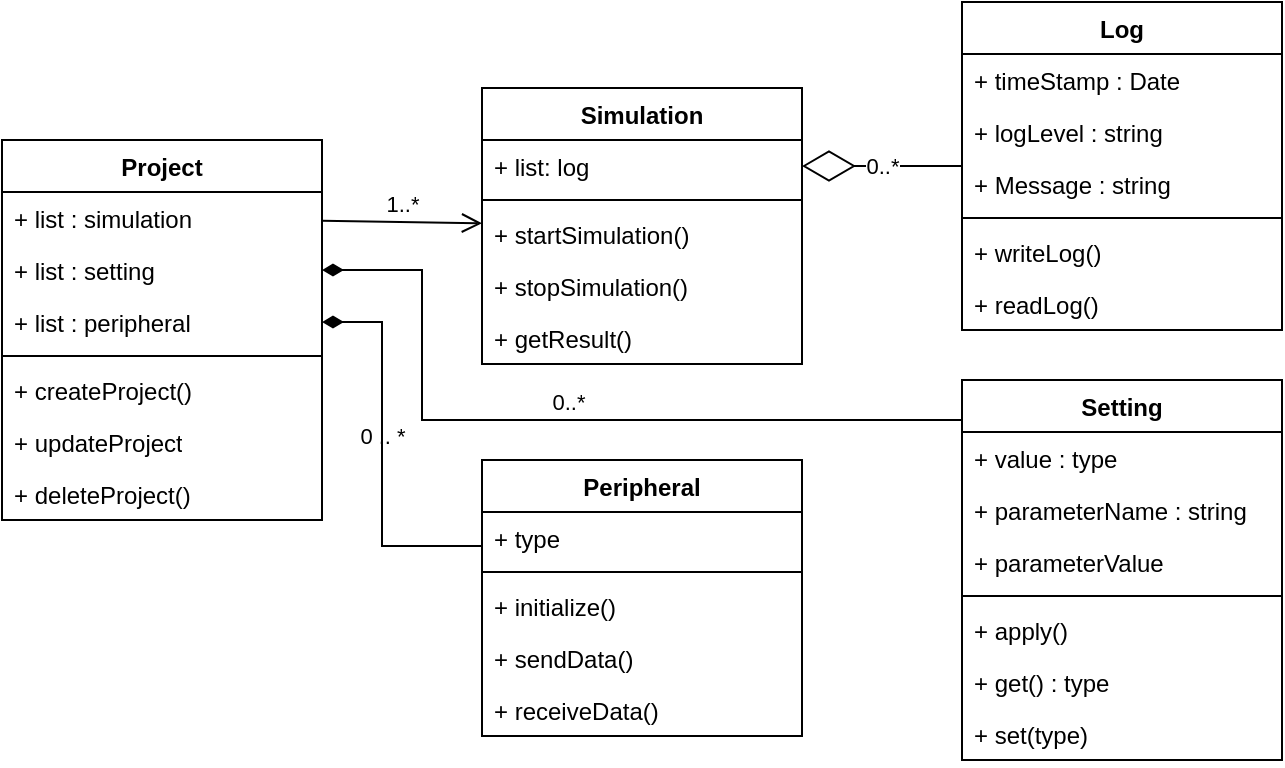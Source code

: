 <mxfile version="24.6.2" type="github">
  <diagram name="Page-1" id="9f46799a-70d6-7492-0946-bef42562c5a5">
    <mxGraphModel dx="2074" dy="1180" grid="1" gridSize="10" guides="1" tooltips="1" connect="1" arrows="1" fold="1" page="1" pageScale="1" pageWidth="1169" pageHeight="827" background="none" math="0" shadow="0">
      <root>
        <mxCell id="0" />
        <mxCell id="1" parent="0" />
        <mxCell id="JE7LQGVHfHFQAC5zcW1l-1" value="Project" style="swimlane;fontStyle=1;align=center;verticalAlign=top;childLayout=stackLayout;horizontal=1;startSize=26;horizontalStack=0;resizeParent=1;resizeParentMax=0;resizeLast=0;collapsible=1;marginBottom=0;whiteSpace=wrap;html=1;" parent="1" vertex="1">
          <mxGeometry x="200" y="229" width="160" height="190" as="geometry" />
        </mxCell>
        <mxCell id="JE7LQGVHfHFQAC5zcW1l-2" value="+ list : simulation" style="text;strokeColor=none;fillColor=none;align=left;verticalAlign=top;spacingLeft=4;spacingRight=4;overflow=hidden;rotatable=0;points=[[0,0.5],[1,0.5]];portConstraint=eastwest;whiteSpace=wrap;html=1;" parent="JE7LQGVHfHFQAC5zcW1l-1" vertex="1">
          <mxGeometry y="26" width="160" height="26" as="geometry" />
        </mxCell>
        <mxCell id="JE7LQGVHfHFQAC5zcW1l-5" value="+ list : setting" style="text;strokeColor=none;fillColor=none;align=left;verticalAlign=top;spacingLeft=4;spacingRight=4;overflow=hidden;rotatable=0;points=[[0,0.5],[1,0.5]];portConstraint=eastwest;whiteSpace=wrap;html=1;" parent="JE7LQGVHfHFQAC5zcW1l-1" vertex="1">
          <mxGeometry y="52" width="160" height="26" as="geometry" />
        </mxCell>
        <mxCell id="-cwFE6ajskI6WlYCDBWi-29" value="+ list : peripheral" style="text;strokeColor=none;fillColor=none;align=left;verticalAlign=top;spacingLeft=4;spacingRight=4;overflow=hidden;rotatable=0;points=[[0,0.5],[1,0.5]];portConstraint=eastwest;whiteSpace=wrap;html=1;" vertex="1" parent="JE7LQGVHfHFQAC5zcW1l-1">
          <mxGeometry y="78" width="160" height="26" as="geometry" />
        </mxCell>
        <mxCell id="JE7LQGVHfHFQAC5zcW1l-3" value="" style="line;strokeWidth=1;fillColor=none;align=left;verticalAlign=middle;spacingTop=-1;spacingLeft=3;spacingRight=3;rotatable=0;labelPosition=right;points=[];portConstraint=eastwest;strokeColor=inherit;" parent="JE7LQGVHfHFQAC5zcW1l-1" vertex="1">
          <mxGeometry y="104" width="160" height="8" as="geometry" />
        </mxCell>
        <mxCell id="JE7LQGVHfHFQAC5zcW1l-4" value="+&amp;nbsp;createProject()" style="text;strokeColor=none;fillColor=none;align=left;verticalAlign=top;spacingLeft=4;spacingRight=4;overflow=hidden;rotatable=0;points=[[0,0.5],[1,0.5]];portConstraint=eastwest;whiteSpace=wrap;html=1;" parent="JE7LQGVHfHFQAC5zcW1l-1" vertex="1">
          <mxGeometry y="112" width="160" height="26" as="geometry" />
        </mxCell>
        <mxCell id="-cwFE6ajskI6WlYCDBWi-19" value="+ updateProject" style="text;strokeColor=none;fillColor=none;align=left;verticalAlign=top;spacingLeft=4;spacingRight=4;overflow=hidden;rotatable=0;points=[[0,0.5],[1,0.5]];portConstraint=eastwest;whiteSpace=wrap;html=1;" vertex="1" parent="JE7LQGVHfHFQAC5zcW1l-1">
          <mxGeometry y="138" width="160" height="26" as="geometry" />
        </mxCell>
        <mxCell id="-cwFE6ajskI6WlYCDBWi-20" value="+ deleteProject()" style="text;strokeColor=none;fillColor=none;align=left;verticalAlign=top;spacingLeft=4;spacingRight=4;overflow=hidden;rotatable=0;points=[[0,0.5],[1,0.5]];portConstraint=eastwest;whiteSpace=wrap;html=1;" vertex="1" parent="JE7LQGVHfHFQAC5zcW1l-1">
          <mxGeometry y="164" width="160" height="26" as="geometry" />
        </mxCell>
        <mxCell id="JE7LQGVHfHFQAC5zcW1l-11" value="1..*" style="endArrow=open;startArrow=none;endFill=0;startFill=0;endSize=8;html=1;verticalAlign=bottom;labelBackgroundColor=none;strokeWidth=1;rounded=0;" parent="1" source="JE7LQGVHfHFQAC5zcW1l-2" target="-cwFE6ajskI6WlYCDBWi-5" edge="1">
          <mxGeometry width="160" relative="1" as="geometry">
            <mxPoint x="620" y="599" as="sourcePoint" />
            <mxPoint x="440" y="268" as="targetPoint" />
          </mxGeometry>
        </mxCell>
        <mxCell id="-cwFE6ajskI6WlYCDBWi-1" value="Log" style="swimlane;fontStyle=1;align=center;verticalAlign=top;childLayout=stackLayout;horizontal=1;startSize=26;horizontalStack=0;resizeParent=1;resizeParentMax=0;resizeLast=0;collapsible=1;marginBottom=0;whiteSpace=wrap;html=1;" vertex="1" parent="1">
          <mxGeometry x="680" y="160" width="160" height="164" as="geometry" />
        </mxCell>
        <mxCell id="-cwFE6ajskI6WlYCDBWi-2" value="+ timeStamp : Date" style="text;strokeColor=none;fillColor=none;align=left;verticalAlign=top;spacingLeft=4;spacingRight=4;overflow=hidden;rotatable=0;points=[[0,0.5],[1,0.5]];portConstraint=eastwest;whiteSpace=wrap;html=1;" vertex="1" parent="-cwFE6ajskI6WlYCDBWi-1">
          <mxGeometry y="26" width="160" height="26" as="geometry" />
        </mxCell>
        <mxCell id="-cwFE6ajskI6WlYCDBWi-27" value="+ logLevel : string" style="text;strokeColor=none;fillColor=none;align=left;verticalAlign=top;spacingLeft=4;spacingRight=4;overflow=hidden;rotatable=0;points=[[0,0.5],[1,0.5]];portConstraint=eastwest;whiteSpace=wrap;html=1;" vertex="1" parent="-cwFE6ajskI6WlYCDBWi-1">
          <mxGeometry y="52" width="160" height="26" as="geometry" />
        </mxCell>
        <mxCell id="-cwFE6ajskI6WlYCDBWi-28" value="+ Message : string" style="text;strokeColor=none;fillColor=none;align=left;verticalAlign=top;spacingLeft=4;spacingRight=4;overflow=hidden;rotatable=0;points=[[0,0.5],[1,0.5]];portConstraint=eastwest;whiteSpace=wrap;html=1;" vertex="1" parent="-cwFE6ajskI6WlYCDBWi-1">
          <mxGeometry y="78" width="160" height="26" as="geometry" />
        </mxCell>
        <mxCell id="-cwFE6ajskI6WlYCDBWi-3" value="" style="line;strokeWidth=1;fillColor=none;align=left;verticalAlign=middle;spacingTop=-1;spacingLeft=3;spacingRight=3;rotatable=0;labelPosition=right;points=[];portConstraint=eastwest;strokeColor=inherit;" vertex="1" parent="-cwFE6ajskI6WlYCDBWi-1">
          <mxGeometry y="104" width="160" height="8" as="geometry" />
        </mxCell>
        <mxCell id="-cwFE6ajskI6WlYCDBWi-4" value="+ writeLog()" style="text;strokeColor=none;fillColor=none;align=left;verticalAlign=top;spacingLeft=4;spacingRight=4;overflow=hidden;rotatable=0;points=[[0,0.5],[1,0.5]];portConstraint=eastwest;whiteSpace=wrap;html=1;" vertex="1" parent="-cwFE6ajskI6WlYCDBWi-1">
          <mxGeometry y="112" width="160" height="26" as="geometry" />
        </mxCell>
        <mxCell id="-cwFE6ajskI6WlYCDBWi-24" value="+ readLog()" style="text;strokeColor=none;fillColor=none;align=left;verticalAlign=top;spacingLeft=4;spacingRight=4;overflow=hidden;rotatable=0;points=[[0,0.5],[1,0.5]];portConstraint=eastwest;whiteSpace=wrap;html=1;" vertex="1" parent="-cwFE6ajskI6WlYCDBWi-1">
          <mxGeometry y="138" width="160" height="26" as="geometry" />
        </mxCell>
        <mxCell id="-cwFE6ajskI6WlYCDBWi-5" value="Simulation" style="swimlane;fontStyle=1;align=center;verticalAlign=top;childLayout=stackLayout;horizontal=1;startSize=26;horizontalStack=0;resizeParent=1;resizeParentMax=0;resizeLast=0;collapsible=1;marginBottom=0;whiteSpace=wrap;html=1;" vertex="1" parent="1">
          <mxGeometry x="440" y="203" width="160" height="138" as="geometry" />
        </mxCell>
        <mxCell id="-cwFE6ajskI6WlYCDBWi-6" value="+ list: log" style="text;strokeColor=none;fillColor=none;align=left;verticalAlign=top;spacingLeft=4;spacingRight=4;overflow=hidden;rotatable=0;points=[[0,0.5],[1,0.5]];portConstraint=eastwest;whiteSpace=wrap;html=1;" vertex="1" parent="-cwFE6ajskI6WlYCDBWi-5">
          <mxGeometry y="26" width="160" height="26" as="geometry" />
        </mxCell>
        <mxCell id="-cwFE6ajskI6WlYCDBWi-7" value="" style="line;strokeWidth=1;fillColor=none;align=left;verticalAlign=middle;spacingTop=-1;spacingLeft=3;spacingRight=3;rotatable=0;labelPosition=right;points=[];portConstraint=eastwest;strokeColor=inherit;" vertex="1" parent="-cwFE6ajskI6WlYCDBWi-5">
          <mxGeometry y="52" width="160" height="8" as="geometry" />
        </mxCell>
        <mxCell id="-cwFE6ajskI6WlYCDBWi-8" value="+ startSimulation()" style="text;strokeColor=none;fillColor=none;align=left;verticalAlign=top;spacingLeft=4;spacingRight=4;overflow=hidden;rotatable=0;points=[[0,0.5],[1,0.5]];portConstraint=eastwest;whiteSpace=wrap;html=1;" vertex="1" parent="-cwFE6ajskI6WlYCDBWi-5">
          <mxGeometry y="60" width="160" height="26" as="geometry" />
        </mxCell>
        <mxCell id="-cwFE6ajskI6WlYCDBWi-21" value="+ stopSimulation()" style="text;strokeColor=none;fillColor=none;align=left;verticalAlign=top;spacingLeft=4;spacingRight=4;overflow=hidden;rotatable=0;points=[[0,0.5],[1,0.5]];portConstraint=eastwest;whiteSpace=wrap;html=1;" vertex="1" parent="-cwFE6ajskI6WlYCDBWi-5">
          <mxGeometry y="86" width="160" height="26" as="geometry" />
        </mxCell>
        <mxCell id="-cwFE6ajskI6WlYCDBWi-22" value="+ getResult()" style="text;strokeColor=none;fillColor=none;align=left;verticalAlign=top;spacingLeft=4;spacingRight=4;overflow=hidden;rotatable=0;points=[[0,0.5],[1,0.5]];portConstraint=eastwest;whiteSpace=wrap;html=1;" vertex="1" parent="-cwFE6ajskI6WlYCDBWi-5">
          <mxGeometry y="112" width="160" height="26" as="geometry" />
        </mxCell>
        <mxCell id="-cwFE6ajskI6WlYCDBWi-11" value="0..*" style="endArrow=diamondThin;endFill=0;endSize=24;html=1;rounded=0;" edge="1" parent="1" source="-cwFE6ajskI6WlYCDBWi-1" target="-cwFE6ajskI6WlYCDBWi-6">
          <mxGeometry width="160" relative="1" as="geometry">
            <mxPoint x="610" y="629" as="sourcePoint" />
            <mxPoint x="770" y="629" as="targetPoint" />
          </mxGeometry>
        </mxCell>
        <mxCell id="-cwFE6ajskI6WlYCDBWi-12" value="0..*" style="endArrow=none;startArrow=diamondThin;endFill=0;startFill=1;html=1;verticalAlign=bottom;labelBackgroundColor=none;strokeWidth=1;startSize=8;endSize=8;rounded=0;edgeStyle=orthogonalEdgeStyle;" edge="1" parent="1" source="JE7LQGVHfHFQAC5zcW1l-5" target="-cwFE6ajskI6WlYCDBWi-13">
          <mxGeometry width="160" relative="1" as="geometry">
            <mxPoint x="610" y="629" as="sourcePoint" />
            <mxPoint x="770" y="629" as="targetPoint" />
            <Array as="points">
              <mxPoint x="410" y="294" />
              <mxPoint x="410" y="369" />
            </Array>
          </mxGeometry>
        </mxCell>
        <mxCell id="-cwFE6ajskI6WlYCDBWi-13" value="Setting" style="swimlane;fontStyle=1;align=center;verticalAlign=top;childLayout=stackLayout;horizontal=1;startSize=26;horizontalStack=0;resizeParent=1;resizeParentMax=0;resizeLast=0;collapsible=1;marginBottom=0;whiteSpace=wrap;html=1;" vertex="1" parent="1">
          <mxGeometry x="680" y="349" width="160" height="190" as="geometry" />
        </mxCell>
        <mxCell id="-cwFE6ajskI6WlYCDBWi-14" value="+ value : type" style="text;strokeColor=none;fillColor=none;align=left;verticalAlign=top;spacingLeft=4;spacingRight=4;overflow=hidden;rotatable=0;points=[[0,0.5],[1,0.5]];portConstraint=eastwest;whiteSpace=wrap;html=1;" vertex="1" parent="-cwFE6ajskI6WlYCDBWi-13">
          <mxGeometry y="26" width="160" height="26" as="geometry" />
        </mxCell>
        <mxCell id="-cwFE6ajskI6WlYCDBWi-25" value="+ parameterName : string" style="text;strokeColor=none;fillColor=none;align=left;verticalAlign=top;spacingLeft=4;spacingRight=4;overflow=hidden;rotatable=0;points=[[0,0.5],[1,0.5]];portConstraint=eastwest;whiteSpace=wrap;html=1;" vertex="1" parent="-cwFE6ajskI6WlYCDBWi-13">
          <mxGeometry y="52" width="160" height="26" as="geometry" />
        </mxCell>
        <mxCell id="-cwFE6ajskI6WlYCDBWi-26" value="+ parameterValue&amp;nbsp;" style="text;strokeColor=none;fillColor=none;align=left;verticalAlign=top;spacingLeft=4;spacingRight=4;overflow=hidden;rotatable=0;points=[[0,0.5],[1,0.5]];portConstraint=eastwest;whiteSpace=wrap;html=1;" vertex="1" parent="-cwFE6ajskI6WlYCDBWi-13">
          <mxGeometry y="78" width="160" height="26" as="geometry" />
        </mxCell>
        <mxCell id="-cwFE6ajskI6WlYCDBWi-15" value="" style="line;strokeWidth=1;fillColor=none;align=left;verticalAlign=middle;spacingTop=-1;spacingLeft=3;spacingRight=3;rotatable=0;labelPosition=right;points=[];portConstraint=eastwest;strokeColor=inherit;" vertex="1" parent="-cwFE6ajskI6WlYCDBWi-13">
          <mxGeometry y="104" width="160" height="8" as="geometry" />
        </mxCell>
        <mxCell id="-cwFE6ajskI6WlYCDBWi-23" value="+ apply()" style="text;strokeColor=none;fillColor=none;align=left;verticalAlign=top;spacingLeft=4;spacingRight=4;overflow=hidden;rotatable=0;points=[[0,0.5],[1,0.5]];portConstraint=eastwest;whiteSpace=wrap;html=1;" vertex="1" parent="-cwFE6ajskI6WlYCDBWi-13">
          <mxGeometry y="112" width="160" height="26" as="geometry" />
        </mxCell>
        <mxCell id="-cwFE6ajskI6WlYCDBWi-17" value="+ get() : type" style="text;strokeColor=none;fillColor=none;align=left;verticalAlign=top;spacingLeft=4;spacingRight=4;overflow=hidden;rotatable=0;points=[[0,0.5],[1,0.5]];portConstraint=eastwest;whiteSpace=wrap;html=1;" vertex="1" parent="-cwFE6ajskI6WlYCDBWi-13">
          <mxGeometry y="138" width="160" height="26" as="geometry" />
        </mxCell>
        <mxCell id="-cwFE6ajskI6WlYCDBWi-16" value="+ set(type)" style="text;strokeColor=none;fillColor=none;align=left;verticalAlign=top;spacingLeft=4;spacingRight=4;overflow=hidden;rotatable=0;points=[[0,0.5],[1,0.5]];portConstraint=eastwest;whiteSpace=wrap;html=1;" vertex="1" parent="-cwFE6ajskI6WlYCDBWi-13">
          <mxGeometry y="164" width="160" height="26" as="geometry" />
        </mxCell>
        <mxCell id="-cwFE6ajskI6WlYCDBWi-18" value="" style="text;strokeColor=none;fillColor=none;align=left;verticalAlign=middle;spacingTop=-1;spacingLeft=4;spacingRight=4;rotatable=0;labelPosition=right;points=[];portConstraint=eastwest;" vertex="1" parent="1">
          <mxGeometry x="560" y="470" width="20" height="14" as="geometry" />
        </mxCell>
        <mxCell id="-cwFE6ajskI6WlYCDBWi-30" value="Peripheral" style="swimlane;fontStyle=1;align=center;verticalAlign=top;childLayout=stackLayout;horizontal=1;startSize=26;horizontalStack=0;resizeParent=1;resizeParentMax=0;resizeLast=0;collapsible=1;marginBottom=0;whiteSpace=wrap;html=1;" vertex="1" parent="1">
          <mxGeometry x="440" y="389" width="160" height="138" as="geometry" />
        </mxCell>
        <mxCell id="-cwFE6ajskI6WlYCDBWi-31" value="+ type" style="text;strokeColor=none;fillColor=none;align=left;verticalAlign=top;spacingLeft=4;spacingRight=4;overflow=hidden;rotatable=0;points=[[0,0.5],[1,0.5]];portConstraint=eastwest;whiteSpace=wrap;html=1;" vertex="1" parent="-cwFE6ajskI6WlYCDBWi-30">
          <mxGeometry y="26" width="160" height="26" as="geometry" />
        </mxCell>
        <mxCell id="-cwFE6ajskI6WlYCDBWi-32" value="" style="line;strokeWidth=1;fillColor=none;align=left;verticalAlign=middle;spacingTop=-1;spacingLeft=3;spacingRight=3;rotatable=0;labelPosition=right;points=[];portConstraint=eastwest;strokeColor=inherit;" vertex="1" parent="-cwFE6ajskI6WlYCDBWi-30">
          <mxGeometry y="52" width="160" height="8" as="geometry" />
        </mxCell>
        <mxCell id="-cwFE6ajskI6WlYCDBWi-33" value="+ initialize()" style="text;strokeColor=none;fillColor=none;align=left;verticalAlign=top;spacingLeft=4;spacingRight=4;overflow=hidden;rotatable=0;points=[[0,0.5],[1,0.5]];portConstraint=eastwest;whiteSpace=wrap;html=1;" vertex="1" parent="-cwFE6ajskI6WlYCDBWi-30">
          <mxGeometry y="60" width="160" height="26" as="geometry" />
        </mxCell>
        <mxCell id="-cwFE6ajskI6WlYCDBWi-35" value="+ sendData()" style="text;strokeColor=none;fillColor=none;align=left;verticalAlign=top;spacingLeft=4;spacingRight=4;overflow=hidden;rotatable=0;points=[[0,0.5],[1,0.5]];portConstraint=eastwest;whiteSpace=wrap;html=1;" vertex="1" parent="-cwFE6ajskI6WlYCDBWi-30">
          <mxGeometry y="86" width="160" height="26" as="geometry" />
        </mxCell>
        <mxCell id="-cwFE6ajskI6WlYCDBWi-36" value="+ receiveData()" style="text;strokeColor=none;fillColor=none;align=left;verticalAlign=top;spacingLeft=4;spacingRight=4;overflow=hidden;rotatable=0;points=[[0,0.5],[1,0.5]];portConstraint=eastwest;whiteSpace=wrap;html=1;" vertex="1" parent="-cwFE6ajskI6WlYCDBWi-30">
          <mxGeometry y="112" width="160" height="26" as="geometry" />
        </mxCell>
        <mxCell id="-cwFE6ajskI6WlYCDBWi-34" value="0 .. *" style="endArrow=none;startArrow=diamondThin;endFill=0;startFill=1;html=1;verticalAlign=bottom;labelBackgroundColor=none;strokeWidth=1;startSize=8;endSize=8;rounded=0;edgeStyle=orthogonalEdgeStyle;" edge="1" parent="1" source="-cwFE6ajskI6WlYCDBWi-29" target="-cwFE6ajskI6WlYCDBWi-30">
          <mxGeometry width="160" relative="1" as="geometry">
            <mxPoint x="370" y="304" as="sourcePoint" />
            <mxPoint x="690" y="379" as="targetPoint" />
            <Array as="points">
              <mxPoint x="390" y="320" />
              <mxPoint x="390" y="432" />
            </Array>
          </mxGeometry>
        </mxCell>
      </root>
    </mxGraphModel>
  </diagram>
</mxfile>
